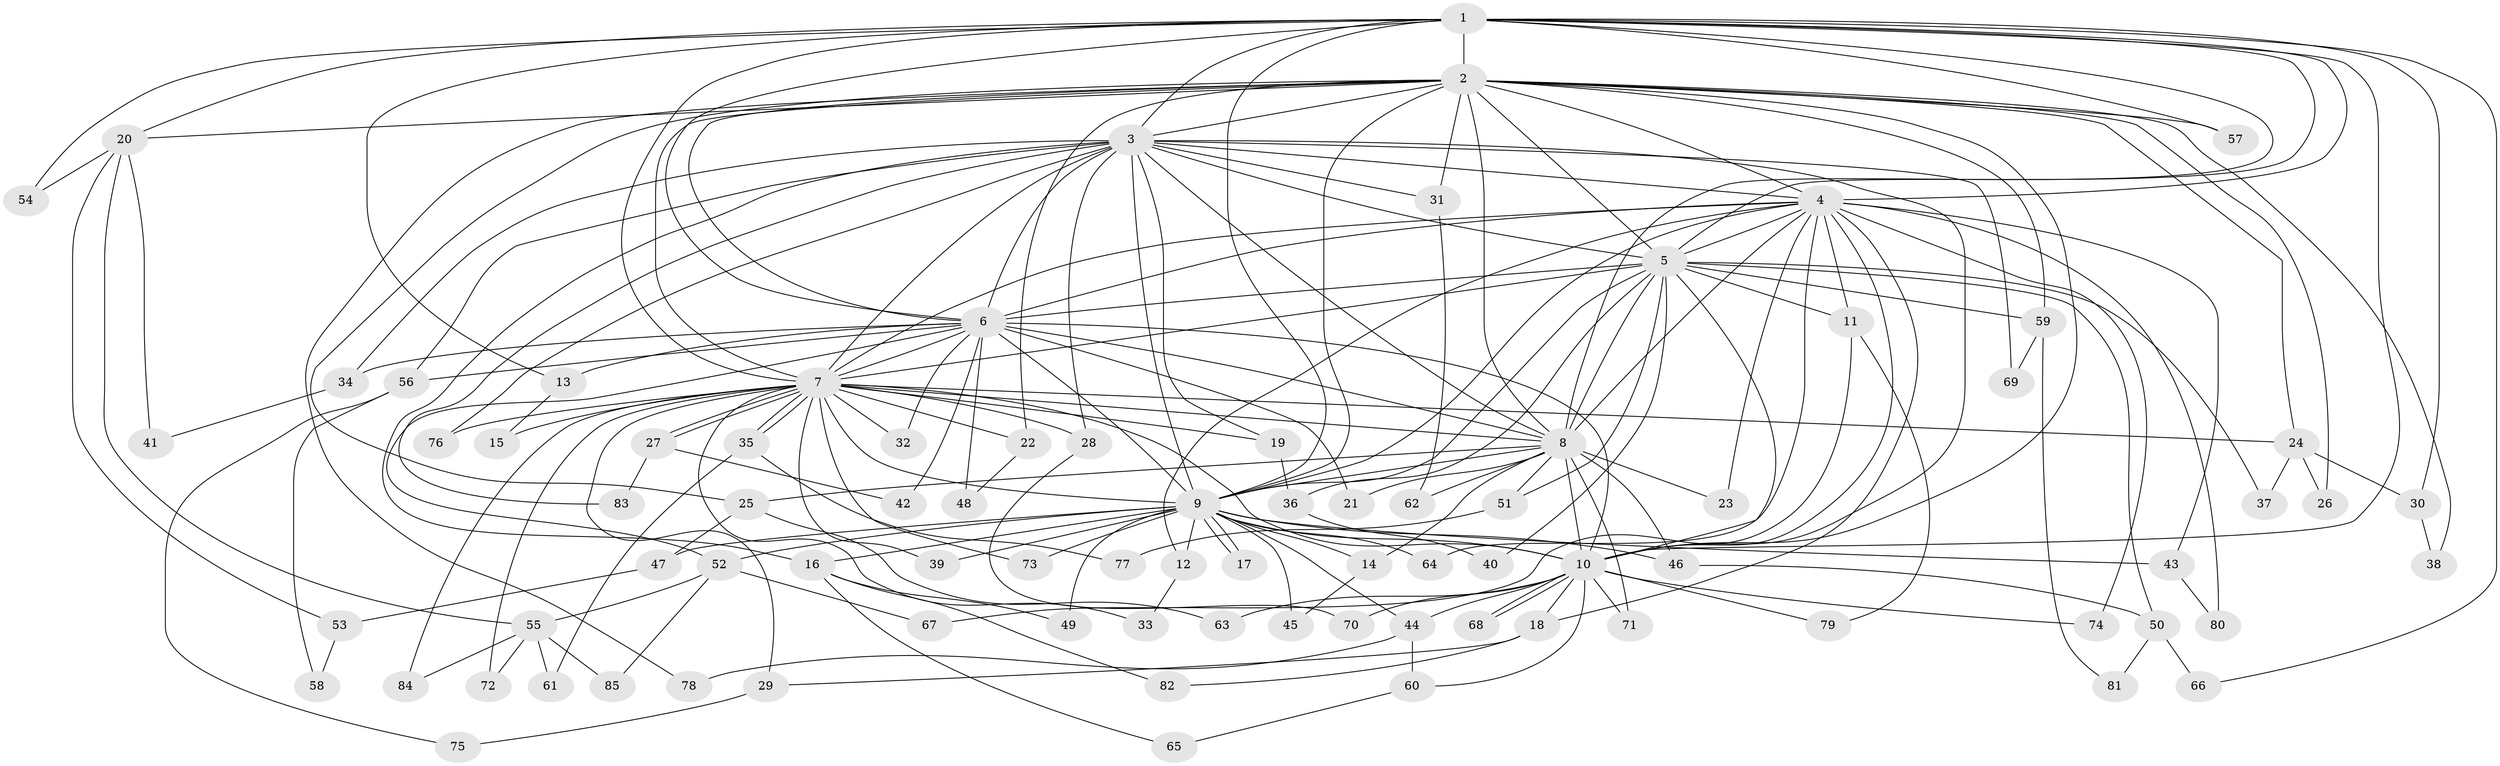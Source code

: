 // Generated by graph-tools (version 1.1) at 2025/25/03/09/25 03:25:39]
// undirected, 85 vertices, 195 edges
graph export_dot {
graph [start="1"]
  node [color=gray90,style=filled];
  1;
  2;
  3;
  4;
  5;
  6;
  7;
  8;
  9;
  10;
  11;
  12;
  13;
  14;
  15;
  16;
  17;
  18;
  19;
  20;
  21;
  22;
  23;
  24;
  25;
  26;
  27;
  28;
  29;
  30;
  31;
  32;
  33;
  34;
  35;
  36;
  37;
  38;
  39;
  40;
  41;
  42;
  43;
  44;
  45;
  46;
  47;
  48;
  49;
  50;
  51;
  52;
  53;
  54;
  55;
  56;
  57;
  58;
  59;
  60;
  61;
  62;
  63;
  64;
  65;
  66;
  67;
  68;
  69;
  70;
  71;
  72;
  73;
  74;
  75;
  76;
  77;
  78;
  79;
  80;
  81;
  82;
  83;
  84;
  85;
  1 -- 2;
  1 -- 3;
  1 -- 4;
  1 -- 5;
  1 -- 6;
  1 -- 7;
  1 -- 8;
  1 -- 9;
  1 -- 10;
  1 -- 13;
  1 -- 20;
  1 -- 30;
  1 -- 54;
  1 -- 57;
  1 -- 66;
  2 -- 3;
  2 -- 4;
  2 -- 5;
  2 -- 6;
  2 -- 7;
  2 -- 8;
  2 -- 9;
  2 -- 10;
  2 -- 20;
  2 -- 22;
  2 -- 24;
  2 -- 25;
  2 -- 26;
  2 -- 31;
  2 -- 38;
  2 -- 57;
  2 -- 59;
  2 -- 78;
  3 -- 4;
  3 -- 5;
  3 -- 6;
  3 -- 7;
  3 -- 8;
  3 -- 9;
  3 -- 10;
  3 -- 16;
  3 -- 19;
  3 -- 28;
  3 -- 31;
  3 -- 34;
  3 -- 56;
  3 -- 69;
  3 -- 76;
  3 -- 83;
  4 -- 5;
  4 -- 6;
  4 -- 7;
  4 -- 8;
  4 -- 9;
  4 -- 10;
  4 -- 11;
  4 -- 12;
  4 -- 18;
  4 -- 23;
  4 -- 43;
  4 -- 64;
  4 -- 74;
  4 -- 80;
  5 -- 6;
  5 -- 7;
  5 -- 8;
  5 -- 9;
  5 -- 10;
  5 -- 11;
  5 -- 36;
  5 -- 37;
  5 -- 40;
  5 -- 50;
  5 -- 51;
  5 -- 59;
  6 -- 7;
  6 -- 8;
  6 -- 9;
  6 -- 10;
  6 -- 13;
  6 -- 21;
  6 -- 32;
  6 -- 34;
  6 -- 42;
  6 -- 48;
  6 -- 52;
  6 -- 56;
  7 -- 8;
  7 -- 9;
  7 -- 10;
  7 -- 15;
  7 -- 19;
  7 -- 22;
  7 -- 24;
  7 -- 27;
  7 -- 27;
  7 -- 28;
  7 -- 29;
  7 -- 32;
  7 -- 33;
  7 -- 35;
  7 -- 35;
  7 -- 39;
  7 -- 72;
  7 -- 73;
  7 -- 76;
  7 -- 84;
  8 -- 9;
  8 -- 10;
  8 -- 14;
  8 -- 21;
  8 -- 23;
  8 -- 25;
  8 -- 46;
  8 -- 51;
  8 -- 62;
  8 -- 71;
  9 -- 10;
  9 -- 12;
  9 -- 14;
  9 -- 16;
  9 -- 17;
  9 -- 17;
  9 -- 39;
  9 -- 43;
  9 -- 44;
  9 -- 45;
  9 -- 46;
  9 -- 47;
  9 -- 49;
  9 -- 52;
  9 -- 64;
  9 -- 73;
  10 -- 18;
  10 -- 44;
  10 -- 60;
  10 -- 63;
  10 -- 68;
  10 -- 68;
  10 -- 70;
  10 -- 71;
  10 -- 74;
  10 -- 79;
  11 -- 67;
  11 -- 79;
  12 -- 33;
  13 -- 15;
  14 -- 45;
  16 -- 49;
  16 -- 65;
  16 -- 82;
  18 -- 29;
  18 -- 82;
  19 -- 36;
  20 -- 41;
  20 -- 53;
  20 -- 54;
  20 -- 55;
  22 -- 48;
  24 -- 26;
  24 -- 30;
  24 -- 37;
  25 -- 47;
  25 -- 63;
  27 -- 42;
  27 -- 83;
  28 -- 70;
  29 -- 75;
  30 -- 38;
  31 -- 62;
  34 -- 41;
  35 -- 61;
  35 -- 77;
  36 -- 40;
  43 -- 80;
  44 -- 60;
  44 -- 78;
  46 -- 50;
  47 -- 53;
  50 -- 66;
  50 -- 81;
  51 -- 77;
  52 -- 55;
  52 -- 67;
  52 -- 85;
  53 -- 58;
  55 -- 61;
  55 -- 72;
  55 -- 84;
  55 -- 85;
  56 -- 58;
  56 -- 75;
  59 -- 69;
  59 -- 81;
  60 -- 65;
}
